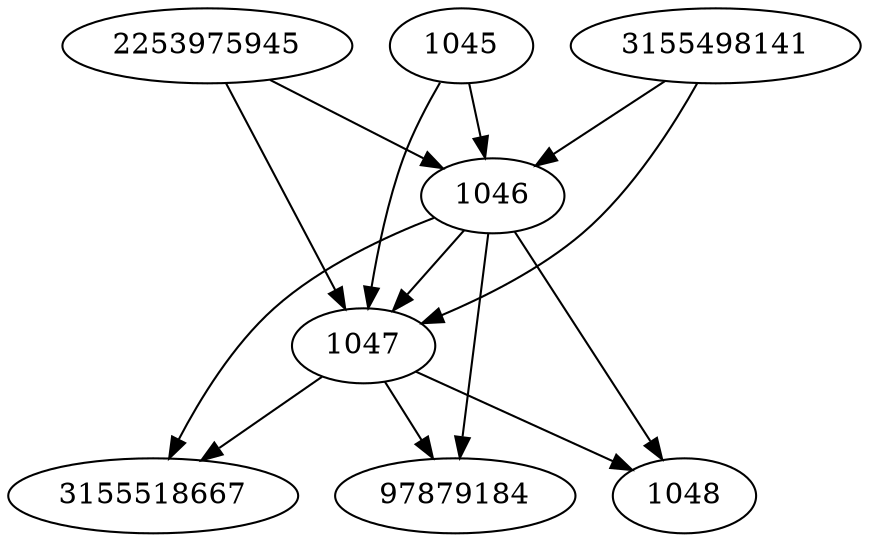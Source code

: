 strict digraph  {
2253975945;
3155518667;
97879184;
1045;
1046;
1047;
1048;
3155498141;
2253975945 -> 1046;
2253975945 -> 1047;
1045 -> 1046;
1045 -> 1047;
1046 -> 1048;
1046 -> 97879184;
1046 -> 3155518667;
1046 -> 1047;
1047 -> 97879184;
1047 -> 3155518667;
1047 -> 1048;
3155498141 -> 1046;
3155498141 -> 1047;
}
